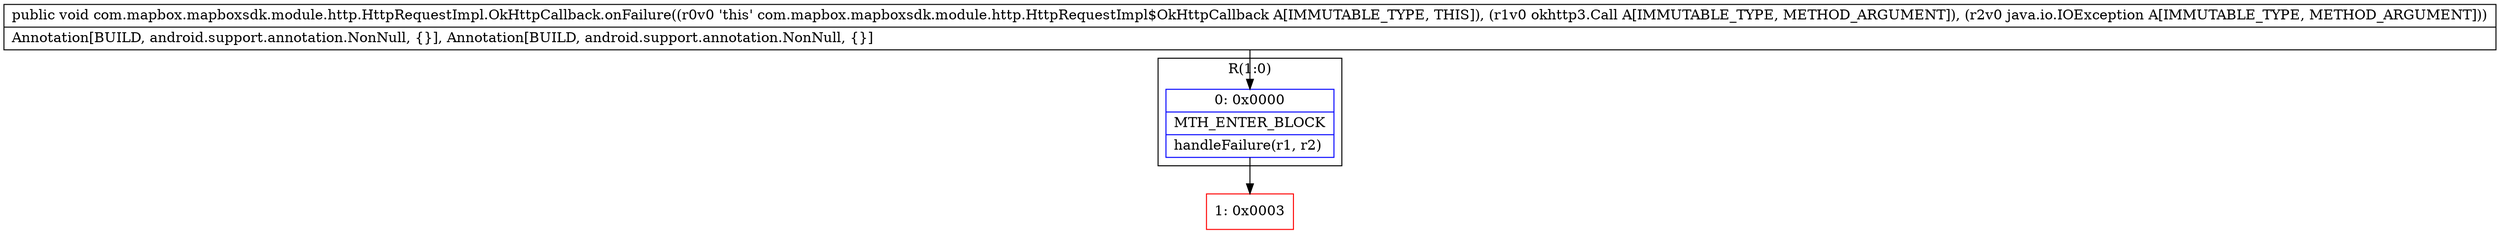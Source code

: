 digraph "CFG forcom.mapbox.mapboxsdk.module.http.HttpRequestImpl.OkHttpCallback.onFailure(Lokhttp3\/Call;Ljava\/io\/IOException;)V" {
subgraph cluster_Region_1493328287 {
label = "R(1:0)";
node [shape=record,color=blue];
Node_0 [shape=record,label="{0\:\ 0x0000|MTH_ENTER_BLOCK\l|handleFailure(r1, r2)\l}"];
}
Node_1 [shape=record,color=red,label="{1\:\ 0x0003}"];
MethodNode[shape=record,label="{public void com.mapbox.mapboxsdk.module.http.HttpRequestImpl.OkHttpCallback.onFailure((r0v0 'this' com.mapbox.mapboxsdk.module.http.HttpRequestImpl$OkHttpCallback A[IMMUTABLE_TYPE, THIS]), (r1v0 okhttp3.Call A[IMMUTABLE_TYPE, METHOD_ARGUMENT]), (r2v0 java.io.IOException A[IMMUTABLE_TYPE, METHOD_ARGUMENT]))  | Annotation[BUILD, android.support.annotation.NonNull, \{\}], Annotation[BUILD, android.support.annotation.NonNull, \{\}]\l}"];
MethodNode -> Node_0;
Node_0 -> Node_1;
}

